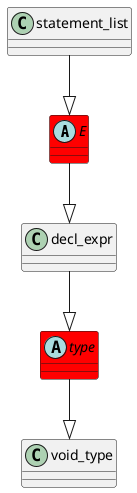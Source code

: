 @startuml
abstract class	E	 #red	
E	 --|> 	decl_expr	
statement_list	 --|> 	E	
abstract class	type	 #red	
type	 --|> 	void_type	
decl_expr	 --|> 	type	
@enduml
